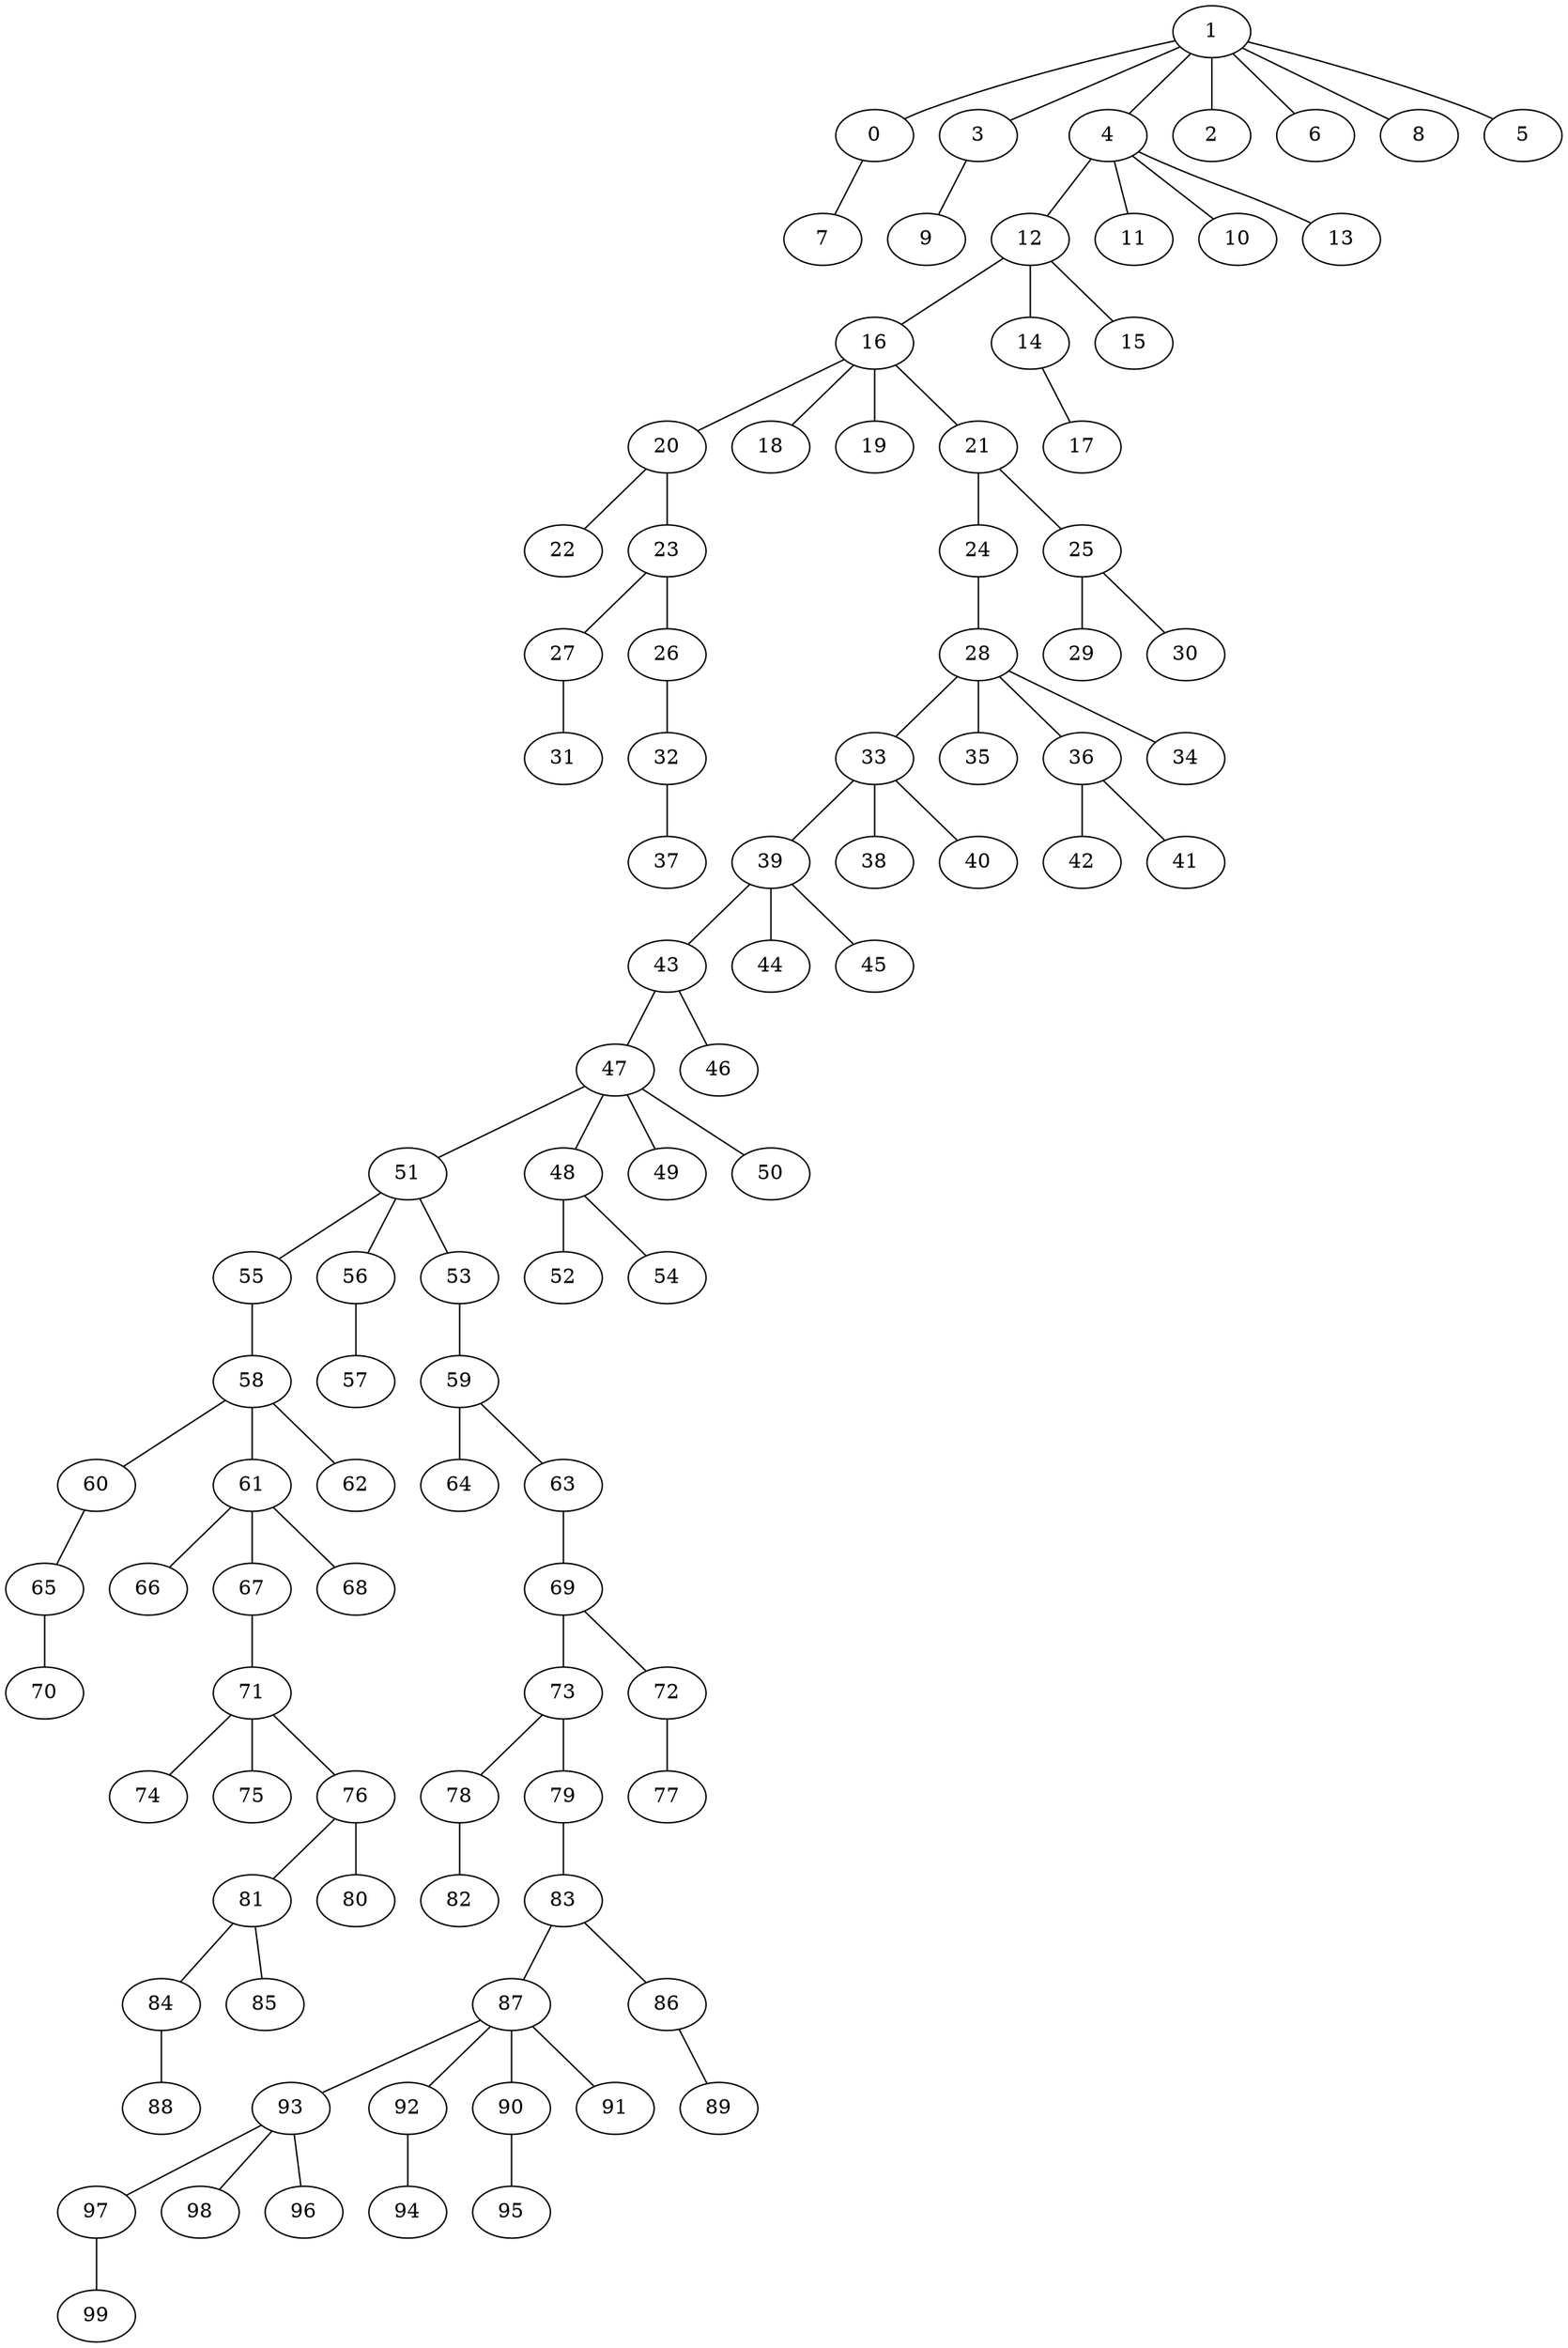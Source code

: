 strict graph G {
1;
0;
3;
4;
2;
6;
8;
5;
7;
9;
12;
11;
10;
13;
16;
14;
15;
20;
18;
19;
21;
17;
22;
23;
24;
25;
27;
26;
28;
29;
30;
31;
32;
33;
35;
36;
34;
37;
39;
38;
40;
42;
41;
43;
44;
45;
47;
46;
51;
48;
49;
50;
55;
56;
53;
52;
54;
58;
57;
59;
60;
61;
62;
64;
63;
65;
66;
67;
68;
69;
70;
71;
73;
72;
74;
75;
76;
78;
79;
77;
81;
80;
82;
83;
84;
85;
87;
86;
88;
93;
92;
90;
91;
89;
97;
98;
96;
94;
95;
99;
63 -- 69;
55 -- 58;
1 -- 3;
48 -- 52;
93 -- 98;
23 -- 27;
53 -- 59;
59 -- 63;
20 -- 22;
83 -- 87;
39 -- 45;
1 -- 6;
61 -- 68;
97 -- 99;
21 -- 25;
76 -- 81;
51 -- 56;
58 -- 60;
25 -- 29;
1 -- 4;
87 -- 92;
76 -- 80;
67 -- 71;
87 -- 91;
58 -- 62;
24 -- 28;
28 -- 34;
92 -- 94;
93 -- 97;
47 -- 49;
4 -- 10;
43 -- 46;
0 -- 7;
28 -- 33;
58 -- 61;
4 -- 11;
81 -- 85;
87 -- 90;
4 -- 13;
47 -- 50;
60 -- 65;
86 -- 89;
36 -- 41;
28 -- 35;
81 -- 84;
14 -- 17;
90 -- 95;
56 -- 57;
78 -- 82;
16 -- 21;
47 -- 51;
32 -- 37;
65 -- 70;
79 -- 83;
84 -- 88;
12 -- 16;
61 -- 67;
59 -- 64;
1 -- 2;
12 -- 14;
93 -- 96;
69 -- 72;
16 -- 19;
1 -- 0;
23 -- 26;
39 -- 44;
51 -- 53;
83 -- 86;
21 -- 24;
48 -- 54;
1 -- 8;
71 -- 76;
27 -- 31;
3 -- 9;
73 -- 79;
47 -- 48;
72 -- 77;
28 -- 36;
16 -- 18;
4 -- 12;
25 -- 30;
43 -- 47;
87 -- 93;
71 -- 74;
71 -- 75;
69 -- 73;
1 -- 5;
51 -- 55;
12 -- 15;
39 -- 43;
61 -- 66;
26 -- 32;
33 -- 38;
16 -- 20;
33 -- 39;
20 -- 23;
33 -- 40;
73 -- 78;
36 -- 42;
}

